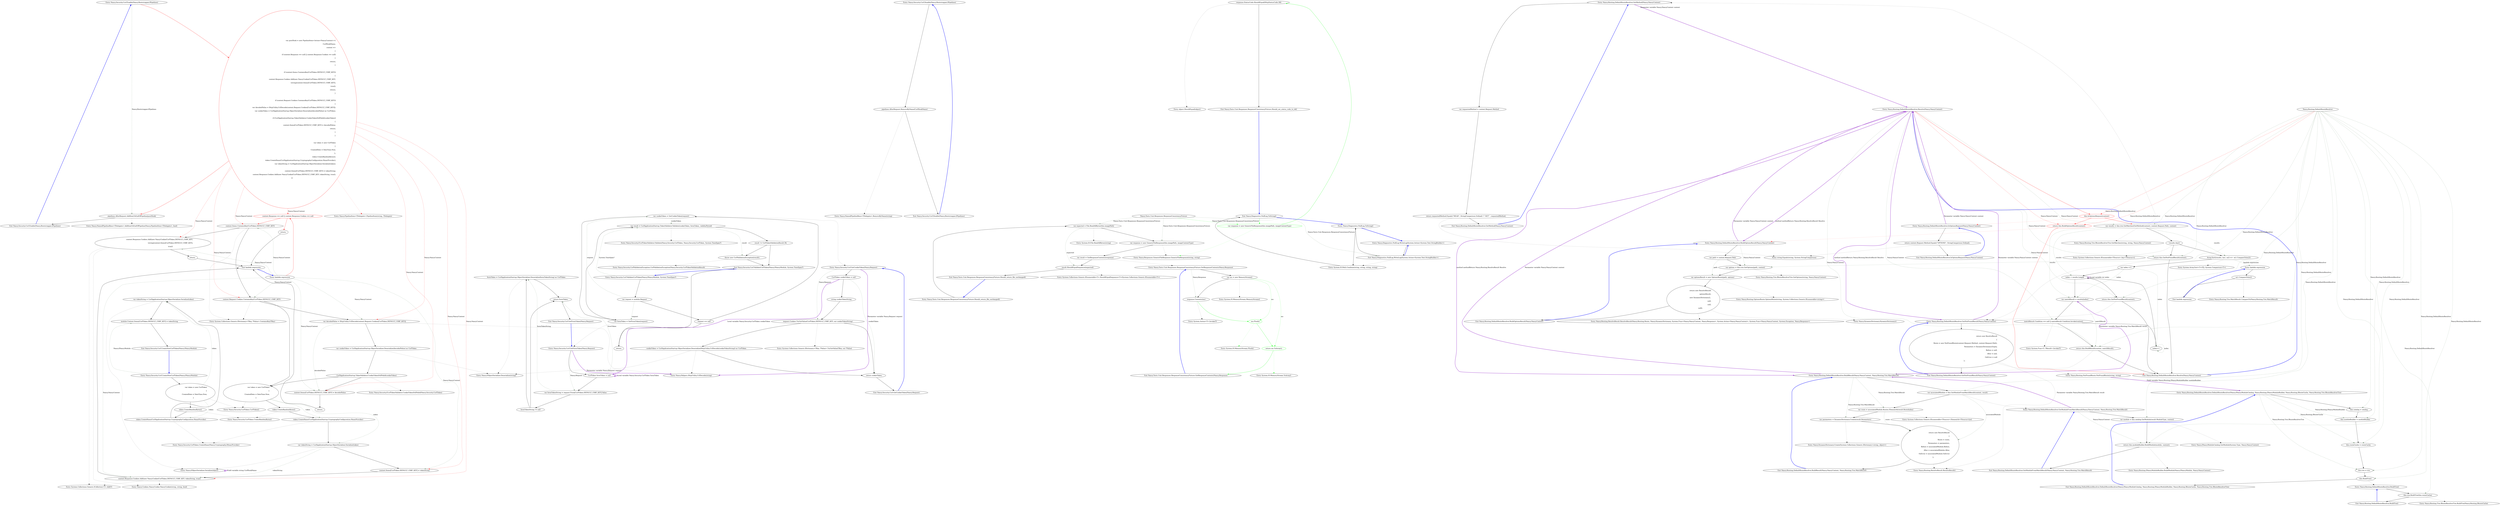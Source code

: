 digraph  {
n0 [label="Entry Nancy.Security.Csrf.Enable(Nancy.Bootstrapper.IPipelines)", span="19-19", cluster="Nancy.Security.Csrf.Enable(Nancy.Bootstrapper.IPipelines)"];
n1 [label="var postHook = new PipelineItem<Action<NancyContext>>(\r\n                CsrfHookName,\r\n                context =>\r\n                {\r\n                    if (context.Response == null || context.Response.Cookies == null)\r\n                    {\r\n                        return;\r\n                    }\r\n\r\n                    if (context.Items.ContainsKey(CsrfToken.DEFAULT_CSRF_KEY))\r\n                    {\r\n                        context.Response.Cookies.Add(new NancyCookie(CsrfToken.DEFAULT_CSRF_KEY,\r\n                                                                     (string)context.Items[CsrfToken.DEFAULT_CSRF_KEY],\r\n                                                                     true));\r\n                        return;\r\n                    }\r\n\r\n                    if (context.Request.Cookies.ContainsKey(CsrfToken.DEFAULT_CSRF_KEY))\r\n                    {\r\n                        var decodedValue = HttpUtility.UrlDecode(context.Request.Cookies[CsrfToken.DEFAULT_CSRF_KEY]);\r\n                        var cookieToken = CsrfApplicationStartup.ObjectSerializer.Deserialize(decodedValue) as CsrfToken;\r\n\r\n                        if (CsrfApplicationStartup.TokenValidator.CookieTokenStillValid(cookieToken))\r\n                        {\r\n                            context.Items[CsrfToken.DEFAULT_CSRF_KEY] = decodedValue;\r\n                            return;\r\n                        }\r\n                    }\r\n\r\n                    var token = new CsrfToken\r\n                    {\r\n                        CreatedDate = DateTime.Now,\r\n                    };\r\n                    token.CreateRandomBytes();\r\n                    token.CreateHmac(CsrfApplicationStartup.CryptographyConfiguration.HmacProvider);\r\n                    var tokenString = CsrfApplicationStartup.ObjectSerializer.Serialize(token);\r\n\r\n                    context.Items[CsrfToken.DEFAULT_CSRF_KEY] = tokenString;\r\n                    context.Response.Cookies.Add(new NancyCookie(CsrfToken.DEFAULT_CSRF_KEY, tokenString, true));\r\n                })", span="21-60", cluster="Nancy.Security.Csrf.Enable(Nancy.Bootstrapper.IPipelines)", color=red, community=0];
n2 [label="pipelines.AfterRequest.AddItemToEndOfPipeline(postHook)", span="62-62", cluster="Nancy.Security.Csrf.Enable(Nancy.Bootstrapper.IPipelines)"];
n4 [label="Entry Nancy.PipelineItem<TDelegate>.PipelineItem(string, TDelegate)", span="10-10", cluster="Nancy.PipelineItem<TDelegate>.PipelineItem(string, TDelegate)"];
n7 [label="context.Response == null || context.Response.Cookies == null", span="25-25", cluster="lambda expression", color=red, community=0];
n9 [label="context.Items.ContainsKey(CsrfToken.DEFAULT_CSRF_KEY)", span="30-30", cluster="lambda expression"];
n10 [label="context.Response.Cookies.Add(new NancyCookie(CsrfToken.DEFAULT_CSRF_KEY,\r\n                                                                     (string)context.Items[CsrfToken.DEFAULT_CSRF_KEY],\r\n                                                                     true))", span="32-34", cluster="lambda expression"];
n12 [label="context.Request.Cookies.ContainsKey(CsrfToken.DEFAULT_CSRF_KEY)", span="38-38", cluster="lambda expression"];
n13 [label="var decodedValue = HttpUtility.UrlDecode(context.Request.Cookies[CsrfToken.DEFAULT_CSRF_KEY])", span="40-40", cluster="lambda expression"];
n16 [label="context.Items[CsrfToken.DEFAULT_CSRF_KEY] = decodedValue", span="45-45", cluster="lambda expression"];
n22 [label="context.Items[CsrfToken.DEFAULT_CSRF_KEY] = tokenString", span="58-58", cluster="lambda expression"];
n23 [label="context.Response.Cookies.Add(new NancyCookie(CsrfToken.DEFAULT_CSRF_KEY, tokenString, true))", span="59-59", cluster="lambda expression"];
n3 [label="Exit Nancy.Security.Csrf.Enable(Nancy.Bootstrapper.IPipelines)", span="19-19", cluster="Nancy.Security.Csrf.Enable(Nancy.Bootstrapper.IPipelines)"];
n5 [label="Entry Nancy.NamedPipelineBase<TDelegate>.AddItemToEndOfPipeline(Nancy.PipelineItem<TDelegate>, bool)", span="80-80", cluster="Nancy.NamedPipelineBase<TDelegate>.AddItemToEndOfPipeline(Nancy.PipelineItem<TDelegate>, bool)"];
n6 [label="Entry lambda expression", span="23-60", cluster="lambda expression"];
n8 [label="return;", span="27-27", cluster="lambda expression"];
n25 [label="Entry System.Collections.Generic.IDictionary<TKey, TValue>.ContainsKey(TKey)", span="0-0", cluster="System.Collections.Generic.IDictionary<TKey, TValue>.ContainsKey(TKey)"];
n11 [label="return;", span="35-35", cluster="lambda expression"];
n26 [label="Entry Nancy.Cookies.NancyCookie.NancyCookie(string, string, bool)", span="15-15", cluster="Nancy.Cookies.NancyCookie.NancyCookie(string, string, bool)"];
n27 [label="Entry System.Collections.Generic.ICollection<T>.Add(T)", span="0-0", cluster="System.Collections.Generic.ICollection<T>.Add(T)"];
n18 [label="var token = new CsrfToken\r\n                    {\r\n                        CreatedDate = DateTime.Now,\r\n                    }", span="50-53", cluster="lambda expression"];
n14 [label="var cookieToken = CsrfApplicationStartup.ObjectSerializer.Deserialize(decodedValue) as CsrfToken", span="41-41", cluster="lambda expression"];
n28 [label="Entry Nancy.Helpers.HttpUtility.UrlDecode(string)", span="103-103", cluster="Nancy.Helpers.HttpUtility.UrlDecode(string)"];
n15 [label="CsrfApplicationStartup.TokenValidator.CookieTokenStillValid(cookieToken)", span="43-43", cluster="lambda expression"];
n29 [label="Entry Nancy.IObjectSerializer.Deserialize(string)", span="19-19", cluster="Nancy.IObjectSerializer.Deserialize(string)"];
n30 [label="Entry Nancy.Security.ICsrfTokenValidator.CookieTokenStillValid(Nancy.Security.CsrfToken)", span="23-23", cluster="Nancy.Security.ICsrfTokenValidator.CookieTokenStillValid(Nancy.Security.CsrfToken)"];
n17 [label="return;", span="46-46", cluster="lambda expression"];
n19 [label="token.CreateRandomBytes()", span="54-54", cluster="lambda expression"];
n31 [label="Entry Nancy.Security.CsrfToken.CsrfToken()", span="9-9", cluster="Nancy.Security.CsrfToken.CsrfToken()"];
n20 [label="token.CreateHmac(CsrfApplicationStartup.CryptographyConfiguration.HmacProvider)", span="55-55", cluster="lambda expression"];
n21 [label="var tokenString = CsrfApplicationStartup.ObjectSerializer.Serialize(token)", span="56-56", cluster="lambda expression"];
n32 [label="Entry Nancy.Security.CsrfToken.CreateRandomBytes()", span="40-40", cluster="Nancy.Security.CsrfToken.CreateRandomBytes()"];
n33 [label="Entry Nancy.Security.CsrfToken.CreateHmac(Nancy.Cryptography.IHmacProvider)", span="31-31", cluster="Nancy.Security.CsrfToken.CreateHmac(Nancy.Cryptography.IHmacProvider)"];
n34 [label="Entry Nancy.IObjectSerializer.Serialize(object)", span="12-12", cluster="Nancy.IObjectSerializer.Serialize(object)"];
n24 [label="Exit lambda expression", span="23-60", cluster="lambda expression"];
n35 [label="Entry Nancy.Security.Csrf.Disable(Nancy.Bootstrapper.IPipelines)", span="69-69", cluster="Nancy.Security.Csrf.Disable(Nancy.Bootstrapper.IPipelines)"];
n36 [label="pipelines.AfterRequest.RemoveByName(CsrfHookName)", span="71-71", cluster="Nancy.Security.Csrf.Disable(Nancy.Bootstrapper.IPipelines)"];
n37 [label="Exit Nancy.Security.Csrf.Disable(Nancy.Bootstrapper.IPipelines)", span="69-69", cluster="Nancy.Security.Csrf.Disable(Nancy.Bootstrapper.IPipelines)"];
n38 [label="Entry Nancy.NamedPipelineBase<TDelegate>.RemoveByName(string)", span="196-196", cluster="Nancy.NamedPipelineBase<TDelegate>.RemoveByName(string)"];
n39 [label="Entry Nancy.Security.Csrf.CreateNewCsrfToken(Nancy.INancyModule)", span="80-80", cluster="Nancy.Security.Csrf.CreateNewCsrfToken(Nancy.INancyModule)"];
n40 [label="var token = new CsrfToken\r\n            {\r\n                CreatedDate = DateTime.Now,\r\n            }", span="82-85", cluster="Nancy.Security.Csrf.CreateNewCsrfToken(Nancy.INancyModule)"];
n44 [label="module.Context.Items[CsrfToken.DEFAULT_CSRF_KEY] = tokenString", span="91-91", cluster="Nancy.Security.Csrf.CreateNewCsrfToken(Nancy.INancyModule)"];
n41 [label="token.CreateRandomBytes()", span="86-86", cluster="Nancy.Security.Csrf.CreateNewCsrfToken(Nancy.INancyModule)"];
n42 [label="token.CreateHmac(CsrfApplicationStartup.CryptographyConfiguration.HmacProvider)", span="87-87", cluster="Nancy.Security.Csrf.CreateNewCsrfToken(Nancy.INancyModule)"];
n43 [label="var tokenString = CsrfApplicationStartup.ObjectSerializer.Serialize(token)", span="89-89", cluster="Nancy.Security.Csrf.CreateNewCsrfToken(Nancy.INancyModule)"];
n45 [label="Exit Nancy.Security.Csrf.CreateNewCsrfToken(Nancy.INancyModule)", span="80-80", cluster="Nancy.Security.Csrf.CreateNewCsrfToken(Nancy.INancyModule)"];
n46 [label="Entry Nancy.Security.Csrf.ValidateCsrfToken(Nancy.INancyModule, System.TimeSpan?)", span="101-101", cluster="Nancy.Security.Csrf.ValidateCsrfToken(Nancy.INancyModule, System.TimeSpan?)"];
n47 [label="var request = module.Request", span="103-103", cluster="Nancy.Security.Csrf.ValidateCsrfToken(Nancy.INancyModule, System.TimeSpan?)"];
n52 [label="var result = CsrfApplicationStartup.TokenValidator.Validate(cookieToken, formToken, validityPeriod)", span="113-113", cluster="Nancy.Security.Csrf.ValidateCsrfToken(Nancy.INancyModule, System.TimeSpan?)"];
n48 [label="request == null", span="105-105", cluster="Nancy.Security.Csrf.ValidateCsrfToken(Nancy.INancyModule, System.TimeSpan?)"];
n50 [label="var cookieToken = GetCookieToken(request)", span="110-110", cluster="Nancy.Security.Csrf.ValidateCsrfToken(Nancy.INancyModule, System.TimeSpan?)"];
n51 [label="var formToken = GetFormToken(request)", span="111-111", cluster="Nancy.Security.Csrf.ValidateCsrfToken(Nancy.INancyModule, System.TimeSpan?)"];
n49 [label="return;", span="107-107", cluster="Nancy.Security.Csrf.ValidateCsrfToken(Nancy.INancyModule, System.TimeSpan?)"];
n56 [label="Entry Nancy.Security.Csrf.GetCookieToken(Nancy.Request)", span="134-134", cluster="Nancy.Security.Csrf.GetCookieToken(Nancy.Request)"];
n57 [label="Entry Nancy.Security.Csrf.GetFormToken(Nancy.Request)", span="121-121", cluster="Nancy.Security.Csrf.GetFormToken(Nancy.Request)"];
n53 [label="result != CsrfTokenValidationResult.Ok", span="115-115", cluster="Nancy.Security.Csrf.ValidateCsrfToken(Nancy.INancyModule, System.TimeSpan?)"];
n58 [label="Entry Nancy.Security.ICsrfTokenValidator.Validate(Nancy.Security.CsrfToken, Nancy.Security.CsrfToken, System.TimeSpan?)", span="16-16", cluster="Nancy.Security.ICsrfTokenValidator.Validate(Nancy.Security.CsrfToken, Nancy.Security.CsrfToken, System.TimeSpan?)"];
n54 [label="throw new CsrfValidationException(result);", span="117-117", cluster="Nancy.Security.Csrf.ValidateCsrfToken(Nancy.INancyModule, System.TimeSpan?)"];
n55 [label="Exit Nancy.Security.Csrf.ValidateCsrfToken(Nancy.INancyModule, System.TimeSpan?)", span="101-101", cluster="Nancy.Security.Csrf.ValidateCsrfToken(Nancy.INancyModule, System.TimeSpan?)"];
n59 [label="Entry Nancy.Security.CsrfValidationException.CsrfValidationException(Nancy.Security.CsrfTokenValidationResult)", span="8-8", cluster="Nancy.Security.CsrfValidationException.CsrfValidationException(Nancy.Security.CsrfTokenValidationResult)"];
n60 [label="CsrfToken formToken = null", span="123-123", cluster="Nancy.Security.Csrf.GetFormToken(Nancy.Request)"];
n61 [label="var formTokenString = request.Form[CsrfToken.DEFAULT_CSRF_KEY].Value", span="125-125", cluster="Nancy.Security.Csrf.GetFormToken(Nancy.Request)"];
n64 [label="return formToken;", span="131-131", cluster="Nancy.Security.Csrf.GetFormToken(Nancy.Request)"];
n62 [label="formTokenString != null", span="126-126", cluster="Nancy.Security.Csrf.GetFormToken(Nancy.Request)"];
n63 [label="formToken = CsrfApplicationStartup.ObjectSerializer.Deserialize(formTokenString) as CsrfToken", span="128-128", cluster="Nancy.Security.Csrf.GetFormToken(Nancy.Request)"];
n65 [label="Exit Nancy.Security.Csrf.GetFormToken(Nancy.Request)", span="121-121", cluster="Nancy.Security.Csrf.GetFormToken(Nancy.Request)"];
n66 [label="CsrfToken cookieToken = null", span="136-136", cluster="Nancy.Security.Csrf.GetCookieToken(Nancy.Request)"];
n68 [label="request.Cookies.TryGetValue(CsrfToken.DEFAULT_CSRF_KEY, out cookieTokenString)", span="139-139", cluster="Nancy.Security.Csrf.GetCookieToken(Nancy.Request)"];
n67 [label="string cookieTokenString", span="138-138", cluster="Nancy.Security.Csrf.GetCookieToken(Nancy.Request)"];
n70 [label="return cookieToken;", span="144-144", cluster="Nancy.Security.Csrf.GetCookieToken(Nancy.Request)"];
n69 [label="cookieToken = CsrfApplicationStartup.ObjectSerializer.Deserialize(HttpUtility.UrlDecode(cookieTokenString)) as CsrfToken", span="141-141", cluster="Nancy.Security.Csrf.GetCookieToken(Nancy.Request)"];
n72 [label="Entry System.Collections.Generic.IDictionary<TKey, TValue>.TryGetValue(TKey, out TValue)", span="0-0", cluster="System.Collections.Generic.IDictionary<TKey, TValue>.TryGetValue(TKey, out TValue)"];
n71 [label="Exit Nancy.Security.Csrf.GetCookieToken(Nancy.Request)", span="134-134", cluster="Nancy.Security.Csrf.GetCookieToken(Nancy.Request)"];
m0_9 [label="Entry object.ShouldEqual(object)", span="80-80", cluster="object.ShouldEqual(object)", file="CsrfFixture.cs"];
m0_26 [label="Entry System.IO.MemoryStream.Flush()", span="0-0", cluster="System.IO.MemoryStream.Flush()", file="CsrfFixture.cs"];
m0_18 [label="Entry System.Collections.Generic.IEnumerable<T>.ShouldEqualSequence<T>(System.Collections.Generic.IEnumerable<T>)", span="95-95", cluster="System.Collections.Generic.IEnumerable<T>.ShouldEqualSequence<T>(System.Collections.Generic.IEnumerable<T>)", file="CsrfFixture.cs"];
m0_16 [label="Entry System.IO.File.ReadAllBytes(string)", span="0-0", cluster="System.IO.File.ReadAllBytes(string)", file="CsrfFixture.cs"];
m0_17 [label="Entry Nancy.Tests.Unit.Responses.ResponseConsistencyFixture.GetResponseContents(Nancy.Response)", span="41-41", cluster="Nancy.Tests.Unit.Responses.ResponseConsistencyFixture.GetResponseContents(Nancy.Response)", file="CsrfFixture.cs"];
m0_21 [label="ms.Flush()", span="45-45", cluster="Nancy.Tests.Unit.Responses.ResponseConsistencyFixture.GetResponseContents(Nancy.Response)", color=green, community=0, file="CsrfFixture.cs"];
m0_19 [label="var ms = new MemoryStream()", span="43-43", cluster="Nancy.Tests.Unit.Responses.ResponseConsistencyFixture.GetResponseContents(Nancy.Response)", file="CsrfFixture.cs"];
m0_20 [label="response.Contents(ms)", span="44-44", cluster="Nancy.Tests.Unit.Responses.ResponseConsistencyFixture.GetResponseContents(Nancy.Response)", file="CsrfFixture.cs"];
m0_22 [label="return ms.ToArray();", span="47-47", cluster="Nancy.Tests.Unit.Responses.ResponseConsistencyFixture.GetResponseContents(Nancy.Response)", color=green, community=0, file="CsrfFixture.cs"];
m0_23 [label="Exit Nancy.Tests.Unit.Responses.ResponseConsistencyFixture.GetResponseContents(Nancy.Response)", span="41-41", cluster="Nancy.Tests.Unit.Responses.ResponseConsistencyFixture.GetResponseContents(Nancy.Response)", file="CsrfFixture.cs"];
m0_8 [label="Entry Nancy.Responses.GenericFileResponse.GenericFileResponse(string, string)", span="12-12", cluster="Nancy.Responses.GenericFileResponse.GenericFileResponse(string, string)", file="CsrfFixture.cs"];
m0_27 [label="Entry System.IO.MemoryStream.ToArray()", span="0-0", cluster="System.IO.MemoryStream.ToArray()", file="CsrfFixture.cs"];
m0_24 [label="Entry System.IO.MemoryStream.MemoryStream()", span="0-0", cluster="System.IO.MemoryStream.MemoryStream()", file="CsrfFixture.cs"];
m0_0 [label="Entry Nancy.Diagnostics.NullLog.WriteLog(System.Action<System.Text.StringBuilder>)", span="7-7", cluster="Nancy.Diagnostics.NullLog.WriteLog(System.Action<System.Text.StringBuilder>)", file="CsrfFixture.cs"];
m0_1 [label="Exit Nancy.Diagnostics.NullLog.WriteLog(System.Action<System.Text.StringBuilder>)", span="7-7", cluster="Nancy.Diagnostics.NullLog.WriteLog(System.Action<System.Text.StringBuilder>)", file="CsrfFixture.cs"];
m0_2 [label="Entry Nancy.Diagnostics.NullLog.ToString()", span="11-11", cluster="Nancy.Diagnostics.NullLog.ToString()", file="CsrfFixture.cs"];
m0_25 [label="Entry System.Action<T>.Invoke(T)", span="0-0", cluster="System.Action<T>.Invoke(T)", file="CsrfFixture.cs"];
m0_10 [label="Entry Nancy.Tests.Unit.Responses.ResponseConsistencyFixture.Should_return_file_unchanged()", span="28-28", cluster="Nancy.Tests.Unit.Responses.ResponseConsistencyFixture.Should_return_file_unchanged()", file="CsrfFixture.cs"];
m0_11 [label="var expected = File.ReadAllBytes(this.imagePath)", span="31-31", cluster="Nancy.Tests.Unit.Responses.ResponseConsistencyFixture.Should_return_file_unchanged()", file="CsrfFixture.cs"];
m0_12 [label="var response = new GenericFileResponse(this.imagePath, imageContentType)", span="32-32", cluster="Nancy.Tests.Unit.Responses.ResponseConsistencyFixture.Should_return_file_unchanged()", file="CsrfFixture.cs"];
m0_14 [label="result.ShouldEqualSequence(expected)", span="38-38", cluster="Nancy.Tests.Unit.Responses.ResponseConsistencyFixture.Should_return_file_unchanged()", file="CsrfFixture.cs"];
m0_13 [label="var result = GetResponseContents(response)", span="35-35", cluster="Nancy.Tests.Unit.Responses.ResponseConsistencyFixture.Should_return_file_unchanged()", file="CsrfFixture.cs"];
m0_15 [label="Exit Nancy.Tests.Unit.Responses.ResponseConsistencyFixture.Should_return_file_unchanged()", span="28-28", cluster="Nancy.Tests.Unit.Responses.ResponseConsistencyFixture.Should_return_file_unchanged()", file="CsrfFixture.cs"];
m0_4 [label="Exit Nancy.Diagnostics.NullLog.ToString()", span="11-11", cluster="Nancy.Diagnostics.NullLog.ToString()", file="CsrfFixture.cs"];
m0_5 [label="var response = new GenericFileResponse(this.imagePath, imageContentType)", span="21-21", cluster="Nancy.Tests.Unit.Responses.ResponseConsistencyFixture.Should_set_status_code_to_ok()", color=green, community=0, file="CsrfFixture.cs"];
m0_6 [label="response.StatusCode.ShouldEqual(HttpStatusCode.OK)", span="24-24", cluster="Nancy.Tests.Unit.Responses.ResponseConsistencyFixture.Should_set_status_code_to_ok()", file="CsrfFixture.cs"];
m0_7 [label="Exit Nancy.Tests.Unit.Responses.ResponseConsistencyFixture.Should_set_status_code_to_ok()", span="18-18", cluster="Nancy.Tests.Unit.Responses.ResponseConsistencyFixture.Should_set_status_code_to_ok()", file="CsrfFixture.cs"];
m0_3 [label="Entry System.IO.Path.Combine(string, string, string, string)", span="0-0", cluster="System.IO.Path.Combine(string, string, string, string)", file="CsrfFixture.cs"];
m0_28 [label="Nancy.Tests.Unit.Responses.ResponseConsistencyFixture", span="", file="CsrfFixture.cs"];
m1_28 [label="Entry Nancy.Routing.DefaultRouteResolver.GetMethod(Nancy.NancyContext)", span="120-120", cluster="Nancy.Routing.DefaultRouteResolver.GetMethod(Nancy.NancyContext)", file="DefaultRouteResolver.cs"];
m1_68 [label="var requestedMethod = context.Request.Method", span="122-122", cluster="Nancy.Routing.DefaultRouteResolver.GetMethod(Nancy.NancyContext)", file="DefaultRouteResolver.cs"];
m1_69 [label="return requestedMethod.Equals(''HEAD'', StringComparison.Ordinal) ? ''GET'' : requestedMethod;", span="124-124", cluster="Nancy.Routing.DefaultRouteResolver.GetMethod(Nancy.NancyContext)", file="DefaultRouteResolver.cs"];
m1_70 [label="Exit Nancy.Routing.DefaultRouteResolver.GetMethod(Nancy.NancyContext)", span="120-120", cluster="Nancy.Routing.DefaultRouteResolver.GetMethod(Nancy.NancyContext)", file="DefaultRouteResolver.cs"];
m1_10 [label="Entry Nancy.Routing.Trie.IRouteResolverTrie.BuildTrie(Nancy.Routing.IRouteCache)", span="13-13", cluster="Nancy.Routing.Trie.IRouteResolverTrie.BuildTrie(Nancy.Routing.IRouteCache)", file="DefaultRouteResolver.cs"];
m1_11 [label="Entry Nancy.Routing.DefaultRouteResolver.Resolve(Nancy.NancyContext)", span="35-35", cluster="Nancy.Routing.DefaultRouteResolver.Resolve(Nancy.NancyContext)", file="DefaultRouteResolver.cs"];
m1_12 [label="this.IsOptionsRequest(context)", span="37-37", cluster="Nancy.Routing.DefaultRouteResolver.Resolve(Nancy.NancyContext)", color=red, community=0, file="DefaultRouteResolver.cs"];
m1_13 [label="return this.BuildOptionsResult(context);", span="39-39", cluster="Nancy.Routing.DefaultRouteResolver.Resolve(Nancy.NancyContext)", color=red, community=0, file="DefaultRouteResolver.cs"];
m1_14 [label="var results = this.trie.GetMatches(GetMethod(context), context.Request.Path, context)", span="42-42", cluster="Nancy.Routing.DefaultRouteResolver.Resolve(Nancy.NancyContext)", file="DefaultRouteResolver.cs"];
m1_16 [label="return this.GetNotFoundResult(context);", span="46-46", cluster="Nancy.Routing.DefaultRouteResolver.Resolve(Nancy.NancyContext)", file="DefaultRouteResolver.cs"];
m1_21 [label="matchResult.Condition == null || matchResult.Condition.Invoke(context)", span="55-55", cluster="Nancy.Routing.DefaultRouteResolver.Resolve(Nancy.NancyContext)", file="DefaultRouteResolver.cs"];
m1_22 [label="return this.BuildResult(context, matchResult);", span="57-57", cluster="Nancy.Routing.DefaultRouteResolver.Resolve(Nancy.NancyContext)", file="DefaultRouteResolver.cs"];
m1_24 [label="return this.GetNotFoundResult(context);", span="61-61", cluster="Nancy.Routing.DefaultRouteResolver.Resolve(Nancy.NancyContext)", file="DefaultRouteResolver.cs"];
m1_15 [label="!results.Any()", span="44-44", cluster="Nancy.Routing.DefaultRouteResolver.Resolve(Nancy.NancyContext)", file="DefaultRouteResolver.cs"];
m1_17 [label="Array.Sort(results, (m1, m2) => -m1.CompareTo(m2))", span="50-50", cluster="Nancy.Routing.DefaultRouteResolver.Resolve(Nancy.NancyContext)", file="DefaultRouteResolver.cs"];
m1_19 [label="index < results.Length", span="52-52", cluster="Nancy.Routing.DefaultRouteResolver.Resolve(Nancy.NancyContext)", file="DefaultRouteResolver.cs"];
m1_20 [label="var matchResult = results[index]", span="54-54", cluster="Nancy.Routing.DefaultRouteResolver.Resolve(Nancy.NancyContext)", file="DefaultRouteResolver.cs"];
m1_18 [label="var index = 0", span="52-52", cluster="Nancy.Routing.DefaultRouteResolver.Resolve(Nancy.NancyContext)", file="DefaultRouteResolver.cs"];
m1_23 [label="index++", span="52-52", cluster="Nancy.Routing.DefaultRouteResolver.Resolve(Nancy.NancyContext)", file="DefaultRouteResolver.cs"];
m1_25 [label="Exit Nancy.Routing.DefaultRouteResolver.Resolve(Nancy.NancyContext)", span="35-35", cluster="Nancy.Routing.DefaultRouteResolver.Resolve(Nancy.NancyContext)", file="DefaultRouteResolver.cs"];
m1_67 [label="Entry Nancy.Routing.NotFoundRoute.NotFoundRoute(string, string)", span="14-14", cluster="Nancy.Routing.NotFoundRoute.NotFoundRoute(string, string)", file="DefaultRouteResolver.cs"];
m1_29 [label="Entry Nancy.Routing.Trie.IRouteResolverTrie.GetMatches(string, string, Nancy.NancyContext)", span="22-22", cluster="Nancy.Routing.Trie.IRouteResolverTrie.GetMatches(string, string, Nancy.NancyContext)", file="DefaultRouteResolver.cs"];
m1_46 [label="Entry Nancy.Routing.ResolveResult.ResolveResult(Nancy.Routing.Route, Nancy.DynamicDictionary, System.Func<Nancy.NancyContext, Nancy.Response>, System.Action<Nancy.NancyContext>, System.Func<Nancy.NancyContext, System.Exception, Nancy.Response>)", span="39-39", cluster="Nancy.Routing.ResolveResult.ResolveResult(Nancy.Routing.Route, Nancy.DynamicDictionary, System.Func<Nancy.NancyContext, Nancy.Response>, System.Action<Nancy.NancyContext>, System.Func<Nancy.NancyContext, System.Exception, Nancy.Response>)", file="DefaultRouteResolver.cs"];
m1_38 [label="Entry Nancy.Routing.Trie.MatchResult.CompareTo(Nancy.Routing.Trie.MatchResult)", span="58-58", cluster="Nancy.Routing.Trie.MatchResult.CompareTo(Nancy.Routing.Trie.MatchResult)", file="DefaultRouteResolver.cs"];
m1_44 [label="Entry Nancy.Routing.Trie.IRouteResolverTrie.GetOptions(string, Nancy.NancyContext)", span="30-30", cluster="Nancy.Routing.Trie.IRouteResolverTrie.GetOptions(string, Nancy.NancyContext)", file="DefaultRouteResolver.cs"];
m1_33 [label="Entry System.Func<T, TResult>.Invoke(T)", span="0-0", cluster="System.Func<T, TResult>.Invoke(T)", file="DefaultRouteResolver.cs"];
m1_30 [label="Entry System.Collections.Generic.IEnumerable<TSource>.Any<TSource>()", span="0-0", cluster="System.Collections.Generic.IEnumerable<TSource>.Any<TSource>()", file="DefaultRouteResolver.cs"];
m1_64 [label="Entry Nancy.Routing.INancyModuleBuilder.BuildModule(Nancy.INancyModule, Nancy.NancyContext)", span="13-13", cluster="Nancy.Routing.INancyModuleBuilder.BuildModule(Nancy.INancyModule, Nancy.NancyContext)", file="DefaultRouteResolver.cs"];
m1_0 [label="Entry Nancy.Routing.DefaultRouteResolver.DefaultRouteResolver(Nancy.INancyModuleCatalog, Nancy.Routing.INancyModuleBuilder, Nancy.Routing.IRouteCache, Nancy.Routing.Trie.IRouteResolverTrie)", span="20-20", cluster="Nancy.Routing.DefaultRouteResolver.DefaultRouteResolver(Nancy.INancyModuleCatalog, Nancy.Routing.INancyModuleBuilder, Nancy.Routing.IRouteCache, Nancy.Routing.Trie.IRouteResolverTrie)", file="DefaultRouteResolver.cs"];
m1_1 [label="this.catalog = catalog", span="22-22", cluster="Nancy.Routing.DefaultRouteResolver.DefaultRouteResolver(Nancy.INancyModuleCatalog, Nancy.Routing.INancyModuleBuilder, Nancy.Routing.IRouteCache, Nancy.Routing.Trie.IRouteResolverTrie)", file="DefaultRouteResolver.cs"];
m1_2 [label="this.moduleBuilder = moduleBuilder", span="23-23", cluster="Nancy.Routing.DefaultRouteResolver.DefaultRouteResolver(Nancy.INancyModuleCatalog, Nancy.Routing.INancyModuleBuilder, Nancy.Routing.IRouteCache, Nancy.Routing.Trie.IRouteResolverTrie)", file="DefaultRouteResolver.cs"];
m1_3 [label="this.routeCache = routeCache", span="24-24", cluster="Nancy.Routing.DefaultRouteResolver.DefaultRouteResolver(Nancy.INancyModuleCatalog, Nancy.Routing.INancyModuleBuilder, Nancy.Routing.IRouteCache, Nancy.Routing.Trie.IRouteResolverTrie)", file="DefaultRouteResolver.cs"];
m1_4 [label="this.trie = trie", span="25-25", cluster="Nancy.Routing.DefaultRouteResolver.DefaultRouteResolver(Nancy.INancyModuleCatalog, Nancy.Routing.INancyModuleBuilder, Nancy.Routing.IRouteCache, Nancy.Routing.Trie.IRouteResolverTrie)", file="DefaultRouteResolver.cs"];
m1_5 [label="this.BuildTrie()", span="27-27", cluster="Nancy.Routing.DefaultRouteResolver.DefaultRouteResolver(Nancy.INancyModuleCatalog, Nancy.Routing.INancyModuleBuilder, Nancy.Routing.IRouteCache, Nancy.Routing.Trie.IRouteResolverTrie)", file="DefaultRouteResolver.cs"];
m1_6 [label="Exit Nancy.Routing.DefaultRouteResolver.DefaultRouteResolver(Nancy.INancyModuleCatalog, Nancy.Routing.INancyModuleBuilder, Nancy.Routing.IRouteCache, Nancy.Routing.Trie.IRouteResolverTrie)", span="20-20", cluster="Nancy.Routing.DefaultRouteResolver.DefaultRouteResolver(Nancy.INancyModuleCatalog, Nancy.Routing.INancyModuleBuilder, Nancy.Routing.IRouteCache, Nancy.Routing.Trie.IRouteResolverTrie)", file="DefaultRouteResolver.cs"];
m1_27 [label="Entry Nancy.Routing.DefaultRouteResolver.BuildOptionsResult(Nancy.NancyContext)", span="64-64", cluster="Nancy.Routing.DefaultRouteResolver.BuildOptionsResult(Nancy.NancyContext)", file="DefaultRouteResolver.cs"];
m1_39 [label="var path = context.Request.Path", span="66-66", cluster="Nancy.Routing.DefaultRouteResolver.BuildOptionsResult(Nancy.NancyContext)", file="DefaultRouteResolver.cs"];
m1_40 [label="var options = this.trie.GetOptions(path, context)", span="68-68", cluster="Nancy.Routing.DefaultRouteResolver.BuildOptionsResult(Nancy.NancyContext)", file="DefaultRouteResolver.cs"];
m1_41 [label="var optionsResult = new OptionsRoute(path, options)", span="70-70", cluster="Nancy.Routing.DefaultRouteResolver.BuildOptionsResult(Nancy.NancyContext)", file="DefaultRouteResolver.cs"];
m1_42 [label="return new ResolveResult(\r\n                            optionsResult,\r\n                            new DynamicDictionary(), \r\n                            null,\r\n                            null,\r\n                            null);", span="72-77", cluster="Nancy.Routing.DefaultRouteResolver.BuildOptionsResult(Nancy.NancyContext)", file="DefaultRouteResolver.cs"];
m1_43 [label="Exit Nancy.Routing.DefaultRouteResolver.BuildOptionsResult(Nancy.NancyContext)", span="64-64", cluster="Nancy.Routing.DefaultRouteResolver.BuildOptionsResult(Nancy.NancyContext)", file="DefaultRouteResolver.cs"];
m1_26 [label="Entry Nancy.Routing.DefaultRouteResolver.IsOptionsRequest(Nancy.NancyContext)", span="80-80", cluster="Nancy.Routing.DefaultRouteResolver.IsOptionsRequest(Nancy.NancyContext)", file="DefaultRouteResolver.cs"];
m1_48 [label="return context.Request.Method.Equals(''OPTIONS'', StringComparison.Ordinal);", span="82-82", cluster="Nancy.Routing.DefaultRouteResolver.IsOptionsRequest(Nancy.NancyContext)", file="DefaultRouteResolver.cs"];
m1_49 [label="Exit Nancy.Routing.DefaultRouteResolver.IsOptionsRequest(Nancy.NancyContext)", span="80-80", cluster="Nancy.Routing.DefaultRouteResolver.IsOptionsRequest(Nancy.NancyContext)", file="DefaultRouteResolver.cs"];
m1_32 [label="Entry System.Array.Sort<T>(T[], System.Comparison<T>)", span="0-0", cluster="System.Array.Sort<T>(T[], System.Comparison<T>)", file="DefaultRouteResolver.cs"];
m1_34 [label="Entry Nancy.Routing.DefaultRouteResolver.BuildResult(Nancy.NancyContext, Nancy.Routing.Trie.MatchResult)", span="85-85", cluster="Nancy.Routing.DefaultRouteResolver.BuildResult(Nancy.NancyContext, Nancy.Routing.Trie.MatchResult)", file="DefaultRouteResolver.cs"];
m1_51 [label="var associatedModule = this.GetModuleFromMatchResult(context, result)", span="87-87", cluster="Nancy.Routing.DefaultRouteResolver.BuildResult(Nancy.NancyContext, Nancy.Routing.Trie.MatchResult)", file="DefaultRouteResolver.cs"];
m1_52 [label="var route = associatedModule.Routes.ElementAt(result.RouteIndex)", span="88-88", cluster="Nancy.Routing.DefaultRouteResolver.BuildResult(Nancy.NancyContext, Nancy.Routing.Trie.MatchResult)", file="DefaultRouteResolver.cs"];
m1_53 [label="var parameters = DynamicDictionary.Create(result.Parameters)", span="89-89", cluster="Nancy.Routing.DefaultRouteResolver.BuildResult(Nancy.NancyContext, Nancy.Routing.Trie.MatchResult)", file="DefaultRouteResolver.cs"];
m1_54 [label="return new ResolveResult\r\n            {\r\n                Route = route,\r\n                Parameters = parameters,\r\n                Before = associatedModule.Before,\r\n                After = associatedModule.After,\r\n                OnError = associatedModule.OnError\r\n            };", span="91-98", cluster="Nancy.Routing.DefaultRouteResolver.BuildResult(Nancy.NancyContext, Nancy.Routing.Trie.MatchResult)", file="DefaultRouteResolver.cs"];
m1_55 [label="Exit Nancy.Routing.DefaultRouteResolver.BuildResult(Nancy.NancyContext, Nancy.Routing.Trie.MatchResult)", span="85-85", cluster="Nancy.Routing.DefaultRouteResolver.BuildResult(Nancy.NancyContext, Nancy.Routing.Trie.MatchResult)", file="DefaultRouteResolver.cs"];
m1_59 [label="Entry Nancy.Routing.ResolveResult.ResolveResult()", span="34-34", cluster="Nancy.Routing.ResolveResult.ResolveResult()", file="DefaultRouteResolver.cs"];
m1_58 [label="Entry Nancy.DynamicDictionary.Create(System.Collections.Generic.IDictionary<string, object>)", span="32-32", cluster="Nancy.DynamicDictionary.Create(System.Collections.Generic.IDictionary<string, object>)", file="DefaultRouteResolver.cs"];
m1_56 [label="Entry Nancy.Routing.DefaultRouteResolver.GetModuleFromMatchResult(Nancy.NancyContext, Nancy.Routing.Trie.MatchResult)", span="101-101", cluster="Nancy.Routing.DefaultRouteResolver.GetModuleFromMatchResult(Nancy.NancyContext, Nancy.Routing.Trie.MatchResult)", file="DefaultRouteResolver.cs"];
m1_60 [label="var module = this.catalog.GetModule(result.ModuleType, context)", span="103-103", cluster="Nancy.Routing.DefaultRouteResolver.GetModuleFromMatchResult(Nancy.NancyContext, Nancy.Routing.Trie.MatchResult)", file="DefaultRouteResolver.cs"];
m1_61 [label="return this.moduleBuilder.BuildModule(module, context);", span="105-105", cluster="Nancy.Routing.DefaultRouteResolver.GetModuleFromMatchResult(Nancy.NancyContext, Nancy.Routing.Trie.MatchResult)", file="DefaultRouteResolver.cs"];
m1_62 [label="Exit Nancy.Routing.DefaultRouteResolver.GetModuleFromMatchResult(Nancy.NancyContext, Nancy.Routing.Trie.MatchResult)", span="101-101", cluster="Nancy.Routing.DefaultRouteResolver.GetModuleFromMatchResult(Nancy.NancyContext, Nancy.Routing.Trie.MatchResult)", file="DefaultRouteResolver.cs"];
m1_50 [label="Entry string.Equals(string, System.StringComparison)", span="0-0", cluster="string.Equals(string, System.StringComparison)", file="DefaultRouteResolver.cs"];
m1_35 [label="Entry lambda expression", span="50-50", cluster="lambda expression", file="DefaultRouteResolver.cs"];
m1_36 [label="-m1.CompareTo(m2)", span="50-50", cluster="lambda expression", file="DefaultRouteResolver.cs"];
m1_37 [label="Exit lambda expression", span="50-50", cluster="lambda expression", file="DefaultRouteResolver.cs"];
m1_7 [label="Entry Nancy.Routing.DefaultRouteResolver.BuildTrie()", span="30-30", cluster="Nancy.Routing.DefaultRouteResolver.BuildTrie()", file="DefaultRouteResolver.cs"];
m1_8 [label="this.trie.BuildTrie(this.routeCache)", span="32-32", cluster="Nancy.Routing.DefaultRouteResolver.BuildTrie()", file="DefaultRouteResolver.cs"];
m1_9 [label="Exit Nancy.Routing.DefaultRouteResolver.BuildTrie()", span="30-30", cluster="Nancy.Routing.DefaultRouteResolver.BuildTrie()", file="DefaultRouteResolver.cs"];
m1_45 [label="Entry Nancy.Routing.OptionsRoute.OptionsRoute(string, System.Collections.Generic.IEnumerable<string>)", span="9-9", cluster="Nancy.Routing.OptionsRoute.OptionsRoute(string, System.Collections.Generic.IEnumerable<string>)", file="DefaultRouteResolver.cs"];
m1_63 [label="Entry Nancy.INancyModuleCatalog.GetModule(System.Type, Nancy.NancyContext)", span="23-23", cluster="Nancy.INancyModuleCatalog.GetModule(System.Type, Nancy.NancyContext)", file="DefaultRouteResolver.cs"];
m1_57 [label="Entry System.Collections.Generic.IEnumerable<TSource>.ElementAt<TSource>(int)", span="0-0", cluster="System.Collections.Generic.IEnumerable<TSource>.ElementAt<TSource>(int)", file="DefaultRouteResolver.cs"];
m1_47 [label="Entry Nancy.DynamicDictionary.DynamicDictionary()", span="10-10", cluster="Nancy.DynamicDictionary.DynamicDictionary()", file="DefaultRouteResolver.cs"];
m1_31 [label="Entry Nancy.Routing.DefaultRouteResolver.GetNotFoundResult(Nancy.NancyContext)", span="108-108", cluster="Nancy.Routing.DefaultRouteResolver.GetNotFoundResult(Nancy.NancyContext)", file="DefaultRouteResolver.cs"];
m1_65 [label="return new ResolveResult\r\n            {\r\n                Route = new NotFoundRoute(context.Request.Method, context.Request.Path),\r\n                Parameters = DynamicDictionary.Empty,\r\n                Before = null,\r\n                After = null,\r\n                OnError = null\r\n            };", span="110-117", cluster="Nancy.Routing.DefaultRouteResolver.GetNotFoundResult(Nancy.NancyContext)", file="DefaultRouteResolver.cs"];
m1_66 [label="Exit Nancy.Routing.DefaultRouteResolver.GetNotFoundResult(Nancy.NancyContext)", span="108-108", cluster="Nancy.Routing.DefaultRouteResolver.GetNotFoundResult(Nancy.NancyContext)", file="DefaultRouteResolver.cs"];
m1_71 [label="Nancy.Routing.DefaultRouteResolver", span="", file="DefaultRouteResolver.cs"];
n0 -> n1  [key=0, style=solid, color=red];
n0 -> n2  [key=1, style=dashed, color=darkseagreen4, label="Nancy.Bootstrapper.IPipelines"];
n1 -> n2  [key=0, style=solid, color=red];
n1 -> n4  [key=2, style=dotted, color=red];
n1 -> n7  [key=1, style=dashed, color=red, label="Nancy.NancyContext"];
n1 -> n9  [key=1, style=dashed, color=red, label="Nancy.NancyContext"];
n1 -> n10  [key=1, style=dashed, color=red, label="Nancy.NancyContext"];
n1 -> n12  [key=1, style=dashed, color=red, label="Nancy.NancyContext"];
n1 -> n13  [key=1, style=dashed, color=red, label="Nancy.NancyContext"];
n1 -> n16  [key=1, style=dashed, color=red, label="Nancy.NancyContext"];
n1 -> n22  [key=1, style=dashed, color=red, label="Nancy.NancyContext"];
n1 -> n23  [key=1, style=dashed, color=red, label="Nancy.NancyContext"];
n2 -> n3  [key=0, style=solid];
n2 -> n5  [key=2, style=dotted];
n7 -> n8  [key=0, style=solid, color=red];
n7 -> n9  [key=0, style=solid, color=red];
n9 -> n10  [key=0, style=solid];
n9 -> n12  [key=0, style=solid];
n9 -> n25  [key=2, style=dotted];
n10 -> n11  [key=0, style=solid];
n10 -> n26  [key=2, style=dotted];
n10 -> n27  [key=2, style=dotted];
n12 -> n13  [key=0, style=solid];
n12 -> n18  [key=0, style=solid];
n12 -> n25  [key=2, style=dotted];
n13 -> n14  [key=0, style=solid];
n13 -> n28  [key=2, style=dotted];
n13 -> n16  [key=1, style=dashed, color=darkseagreen4, label=decodedValue];
n16 -> n17  [key=0, style=solid];
n22 -> n23  [key=0, style=solid];
n23 -> n24  [key=0, style=solid];
n23 -> n26  [key=2, style=dotted];
n23 -> n27  [key=2, style=dotted];
n3 -> n0  [key=0, style=bold, color=blue];
n6 -> n7  [key=0, style=solid, color=red];
n6 -> n9  [key=1, style=dashed, color=darkseagreen4, label="Nancy.NancyContext"];
n6 -> n10  [key=1, style=dashed, color=darkseagreen4, label="Nancy.NancyContext"];
n6 -> n12  [key=1, style=dashed, color=darkseagreen4, label="Nancy.NancyContext"];
n6 -> n13  [key=1, style=dashed, color=darkseagreen4, label="Nancy.NancyContext"];
n6 -> n16  [key=1, style=dashed, color=darkseagreen4, label="Nancy.NancyContext"];
n6 -> n22  [key=1, style=dashed, color=darkseagreen4, label="Nancy.NancyContext"];
n6 -> n23  [key=1, style=dashed, color=darkseagreen4, label="Nancy.NancyContext"];
n8 -> n24  [key=0, style=solid];
n11 -> n24  [key=0, style=solid];
n18 -> n19  [key=0, style=solid];
n18 -> n31  [key=2, style=dotted];
n18 -> n20  [key=1, style=dashed, color=darkseagreen4, label=token];
n18 -> n21  [key=1, style=dashed, color=darkseagreen4, label=token];
n14 -> n15  [key=0, style=solid];
n14 -> n29  [key=2, style=dotted];
n15 -> n16  [key=0, style=solid];
n15 -> n18  [key=0, style=solid];
n15 -> n30  [key=2, style=dotted];
n17 -> n24  [key=0, style=solid];
n19 -> n20  [key=0, style=solid];
n19 -> n32  [key=2, style=dotted];
n20 -> n21  [key=0, style=solid];
n20 -> n33  [key=2, style=dotted];
n21 -> n22  [key=0, style=solid];
n21 -> n34  [key=2, style=dotted];
n21 -> n23  [key=1, style=dashed, color=darkseagreen4, label=tokenString];
n34 -> n34  [key=3, color=darkorchid, style=bold, label="Field variable string CsrfHookName"];
n24 -> n6  [key=0, style=bold, color=blue];
n35 -> n36  [key=0, style=solid];
n36 -> n37  [key=0, style=solid];
n36 -> n38  [key=2, style=dotted];
n37 -> n35  [key=0, style=bold, color=blue];
n39 -> n40  [key=0, style=solid];
n39 -> n44  [key=1, style=dashed, color=darkseagreen4, label="Nancy.INancyModule"];
n40 -> n41  [key=0, style=solid];
n40 -> n31  [key=2, style=dotted];
n40 -> n42  [key=1, style=dashed, color=darkseagreen4, label=token];
n40 -> n43  [key=1, style=dashed, color=darkseagreen4, label=token];
n44 -> n45  [key=0, style=solid];
n41 -> n42  [key=0, style=solid];
n41 -> n32  [key=2, style=dotted];
n42 -> n43  [key=0, style=solid];
n42 -> n33  [key=2, style=dotted];
n43 -> n44  [key=0, style=solid];
n43 -> n34  [key=2, style=dotted];
n45 -> n39  [key=0, style=bold, color=blue];
n46 -> n47  [key=0, style=solid];
n46 -> n52  [key=1, style=dashed, color=darkseagreen4, label="System.TimeSpan?"];
n47 -> n48  [key=0, style=solid];
n47 -> n50  [key=1, style=dashed, color=darkseagreen4, label=request];
n47 -> n51  [key=1, style=dashed, color=darkseagreen4, label=request];
n52 -> n53  [key=0, style=solid];
n52 -> n58  [key=2, style=dotted];
n52 -> n54  [key=1, style=dashed, color=darkseagreen4, label=result];
n48 -> n49  [key=0, style=solid];
n48 -> n50  [key=0, style=solid];
n50 -> n51  [key=0, style=solid];
n50 -> n56  [key=2, style=dotted];
n50 -> n52  [key=1, style=dashed, color=darkseagreen4, label=cookieToken];
n51 -> n52  [key=0, style=solid];
n51 -> n57  [key=2, style=dotted];
n49 -> n55  [key=0, style=solid];
n56 -> n66  [key=0, style=solid];
n56 -> n68  [key=1, style=dashed, color=darkseagreen4, label="Nancy.Request"];
n56 -> n28  [key=3, color=darkorchid, style=bold, label="Parameter variable Nancy.Request request"];
n57 -> n60  [key=0, style=solid];
n57 -> n61  [key=1, style=dashed, color=darkseagreen4, label="Nancy.Request"];
n57 -> n28  [key=3, color=darkorchid, style=bold, label="Parameter variable Nancy.Request request"];
n53 -> n54  [key=0, style=solid];
n53 -> n55  [key=0, style=solid];
n54 -> n55  [key=0, style=solid];
n54 -> n59  [key=2, style=dotted];
n55 -> n46  [key=0, style=bold, color=blue];
n60 -> n61  [key=0, style=solid];
n60 -> n64  [key=1, style=dashed, color=darkseagreen4, label=formToken];
n60 -> n60  [key=3, color=darkorchid, style=bold, label="Local variable Nancy.Security.CsrfToken formToken"];
n61 -> n62  [key=0, style=solid];
n61 -> n63  [key=1, style=dashed, color=darkseagreen4, label=formTokenString];
n64 -> n65  [key=0, style=solid];
n62 -> n63  [key=0, style=solid];
n62 -> n64  [key=0, style=solid];
n63 -> n64  [key=0, style=solid];
n63 -> n29  [key=2, style=dotted];
n65 -> n57  [key=0, style=bold, color=blue];
n66 -> n67  [key=0, style=solid];
n66 -> n70  [key=1, style=dashed, color=darkseagreen4, label=cookieToken];
n66 -> n60  [key=3, color=darkorchid, style=bold, label="Local variable Nancy.Security.CsrfToken cookieToken"];
n68 -> n69  [key=0, style=solid];
n68 -> n70  [key=0, style=solid];
n68 -> n72  [key=2, style=dotted];
n67 -> n68  [key=0, style=solid];
n70 -> n71  [key=0, style=solid];
n69 -> n70  [key=0, style=solid];
n69 -> n28  [key=2, style=dotted];
n69 -> n29  [key=2, style=dotted];
n71 -> n56  [key=0, style=bold, color=blue];
m0_17 -> m0_19  [key=0, style=solid];
m0_17 -> m0_20  [key=1, style=dashed, color=darkseagreen4, label="Nancy.Response"];
m0_21 -> m0_22  [key=0, style=solid, color=green];
m0_21 -> m0_26  [key=2, style=dotted, color=green];
m0_19 -> m0_21  [key=1, style=dashed, color=green, label=ms];
m0_19 -> m0_22  [key=1, style=dashed, color=green, label=ms];
m0_19 -> m0_20  [key=0, style=solid];
m0_19 -> m0_24  [key=2, style=dotted];
m0_20 -> m0_21  [key=0, style=solid, color=green];
m0_20 -> m0_25  [key=2, style=dotted];
m0_22 -> m0_23  [key=0, style=solid, color=green];
m0_22 -> m0_27  [key=2, style=dotted, color=green];
m0_23 -> m0_17  [key=0, style=bold, color=blue];
m0_0 -> m0_1  [key=0, style=solid];
m0_1 -> m0_2  [key=0, style=solid];
m0_1 -> m0_3  [key=2, style=dotted];
m0_1 -> m0_0  [key=0, style=bold, color=blue];
m0_2 -> m0_0  [key=0, style=bold, color=blue];
m0_2 -> m0_3  [key=0, style=solid];
m0_10 -> m0_11  [key=0, style=solid];
m0_11 -> m0_12  [key=0, style=solid];
m0_11 -> m0_16  [key=2, style=dotted];
m0_11 -> m0_14  [key=1, style=dashed, color=darkseagreen4, label=expected];
m0_12 -> m0_8  [key=2, style=dotted];
m0_12 -> m0_13  [key=0, style=solid];
m0_14 -> m0_15  [key=0, style=solid];
m0_14 -> m0_18  [key=2, style=dotted];
m0_13 -> m0_17  [key=2, style=dotted];
m0_13 -> m0_14  [key=0, style=solid];
m0_15 -> m0_10  [key=0, style=bold, color=blue];
m0_4 -> m0_5  [key=0, style=solid, color=green];
m0_4 -> m0_2  [key=0, style=bold, color=blue];
m0_5 -> m0_6  [key=0, style=solid, color=green];
m0_5 -> m0_8  [key=2, style=dotted, color=green];
m0_6 -> m0_7  [key=0, style=solid];
m0_6 -> m0_9  [key=2, style=dotted];
m0_7 -> m0_4  [key=0, style=bold, color=blue];
m0_3 -> m0_4  [key=0, style=solid];
m0_28 -> m0_5  [key=1, style=dashed, color=green, label="Nancy.Tests.Unit.Responses.ResponseConsistencyFixture"];
m0_28 -> m0_1  [key=1, style=dashed, color=darkseagreen4, label="Nancy.Tests.Unit.Responses.ResponseConsistencyFixture"];
m0_28 -> m0_11  [key=1, style=dashed, color=darkseagreen4, label="Nancy.Tests.Unit.Responses.ResponseConsistencyFixture"];
m0_28 -> m0_12  [key=1, style=dashed, color=darkseagreen4, label="Nancy.Tests.Unit.Responses.ResponseConsistencyFixture"];
m1_28 -> m1_68  [key=0, style=solid];
m1_28 -> m1_11  [key=3, color=darkorchid, style=bold, label="Parameter variable Nancy.NancyContext context"];
m1_68 -> m1_69  [key=0, style=solid];
m1_69 -> m1_70  [key=0, style=solid];
m1_69 -> m1_50  [key=2, style=dotted];
m1_70 -> m1_28  [key=0, style=bold, color=blue];
m1_11 -> m1_12  [key=0, style=solid, color=red];
m1_11 -> m1_13  [key=1, style=dashed, color=red, label="Nancy.NancyContext"];
m1_11 -> m1_14  [key=1, style=dashed, color=darkseagreen4, label="Nancy.NancyContext"];
m1_11 -> m1_16  [key=1, style=dashed, color=darkseagreen4, label="Nancy.NancyContext"];
m1_11 -> m1_21  [key=1, style=dashed, color=darkseagreen4, label="Nancy.NancyContext"];
m1_11 -> m1_22  [key=1, style=dashed, color=darkseagreen4, label="Nancy.NancyContext"];
m1_11 -> m1_24  [key=1, style=dashed, color=darkseagreen4, label="Nancy.NancyContext"];
m1_11 -> m1_27  [key=3, color=darkorchid, style=bold, label="method methodReturn Nancy.Routing.ResolveResult Resolve"];
m1_11 -> m1_31  [key=3, color=darkorchid, style=bold, label="method methodReturn Nancy.Routing.ResolveResult Resolve"];
m1_11 -> m1_34  [key=3, color=darkorchid, style=bold, label="method methodReturn Nancy.Routing.ResolveResult Resolve"];
m1_12 -> m1_13  [key=0, style=solid, color=red];
m1_12 -> m1_14  [key=0, style=solid, color=red];
m1_12 -> m1_26  [key=2, style=dotted, color=red];
m1_13 -> m1_25  [key=0, style=solid, color=red];
m1_13 -> m1_27  [key=2, style=dotted, color=red];
m1_14 -> m1_15  [key=0, style=solid];
m1_14 -> m1_28  [key=2, style=dotted];
m1_14 -> m1_29  [key=2, style=dotted];
m1_14 -> m1_17  [key=1, style=dashed, color=darkseagreen4, label=results];
m1_14 -> m1_19  [key=1, style=dashed, color=darkseagreen4, label=results];
m1_14 -> m1_20  [key=1, style=dashed, color=darkseagreen4, label=results];
m1_16 -> m1_25  [key=0, style=solid];
m1_16 -> m1_31  [key=2, style=dotted];
m1_21 -> m1_22  [key=0, style=solid];
m1_21 -> m1_23  [key=0, style=solid];
m1_21 -> m1_33  [key=2, style=dotted];
m1_22 -> m1_25  [key=0, style=solid];
m1_22 -> m1_34  [key=2, style=dotted];
m1_24 -> m1_25  [key=0, style=solid];
m1_24 -> m1_31  [key=2, style=dotted];
m1_15 -> m1_16  [key=0, style=solid];
m1_15 -> m1_17  [key=0, style=solid];
m1_15 -> m1_30  [key=2, style=dotted];
m1_17 -> m1_18  [key=0, style=solid];
m1_17 -> m1_32  [key=2, style=dotted];
m1_17 -> m1_35  [key=1, style=dashed, color=darkseagreen4, label="lambda expression"];
m1_19 -> m1_20  [key=0, style=solid];
m1_19 -> m1_24  [key=0, style=solid];
m1_19 -> m1_19  [key=3, color=darkorchid, style=bold, label="Local variable int index"];
m1_20 -> m1_21  [key=0, style=solid];
m1_20 -> m1_22  [key=1, style=dashed, color=darkseagreen4, label=matchResult];
m1_18 -> m1_19  [key=0, style=solid];
m1_18 -> m1_20  [key=1, style=dashed, color=darkseagreen4, label=index];
m1_18 -> m1_23  [key=1, style=dashed, color=darkseagreen4, label=index];
m1_23 -> m1_19  [key=0, style=solid];
m1_23 -> m1_23  [key=1, style=dashed, color=darkseagreen4, label=index];
m1_25 -> m1_11  [key=0, style=bold, color=blue];
m1_67 -> m1_0  [key=3, color=darkorchid, style=bold, label="Field variable Nancy.Routing.INancyModuleBuilder moduleBuilder"];
m1_0 -> m1_1  [key=0, style=solid];
m1_0 -> m1_2  [key=1, style=dashed, color=darkseagreen4, label="Nancy.Routing.INancyModuleBuilder"];
m1_0 -> m1_3  [key=1, style=dashed, color=darkseagreen4, label="Nancy.Routing.IRouteCache"];
m1_0 -> m1_4  [key=1, style=dashed, color=darkseagreen4, label="Nancy.Routing.Trie.IRouteResolverTrie"];
m1_1 -> m1_2  [key=0, style=solid];
m1_2 -> m1_3  [key=0, style=solid];
m1_3 -> m1_4  [key=0, style=solid];
m1_4 -> m1_5  [key=0, style=solid];
m1_5 -> m1_6  [key=0, style=solid];
m1_5 -> m1_7  [key=2, style=dotted];
m1_6 -> m1_0  [key=0, style=bold, color=blue];
m1_27 -> m1_39  [key=0, style=solid];
m1_27 -> m1_40  [key=1, style=dashed, color=darkseagreen4, label="Nancy.NancyContext"];
m1_27 -> m1_11  [key=3, color=darkorchid, style=bold, label="Parameter variable Nancy.NancyContext context"];
m1_39 -> m1_40  [key=0, style=solid];
m1_39 -> m1_41  [key=1, style=dashed, color=darkseagreen4, label=path];
m1_40 -> m1_41  [key=0, style=solid];
m1_40 -> m1_44  [key=2, style=dotted];
m1_41 -> m1_42  [key=0, style=solid];
m1_41 -> m1_45  [key=2, style=dotted];
m1_42 -> m1_43  [key=0, style=solid];
m1_42 -> m1_46  [key=2, style=dotted];
m1_42 -> m1_47  [key=2, style=dotted];
m1_43 -> m1_27  [key=0, style=bold, color=blue];
m1_26 -> m1_48  [key=0, style=solid];
m1_26 -> m1_11  [key=3, color=darkorchid, style=bold, label="Parameter variable Nancy.NancyContext context"];
m1_48 -> m1_49  [key=0, style=solid];
m1_48 -> m1_50  [key=2, style=dotted];
m1_49 -> m1_26  [key=0, style=bold, color=blue];
m1_34 -> m1_51  [key=0, style=solid];
m1_34 -> m1_52  [key=1, style=dashed, color=darkseagreen4, label="Nancy.Routing.Trie.MatchResult"];
m1_34 -> m1_53  [key=1, style=dashed, color=darkseagreen4, label="Nancy.Routing.Trie.MatchResult"];
m1_34 -> m1_11  [key=3, color=darkorchid, style=bold, label="Parameter variable Nancy.NancyContext context"];
m1_34 -> m1_20  [key=3, color=darkorchid, style=bold, label="Parameter variable Nancy.Routing.Trie.MatchResult result"];
m1_51 -> m1_52  [key=0, style=solid];
m1_51 -> m1_56  [key=2, style=dotted];
m1_51 -> m1_54  [key=1, style=dashed, color=darkseagreen4, label=associatedModule];
m1_52 -> m1_53  [key=0, style=solid];
m1_52 -> m1_57  [key=2, style=dotted];
m1_52 -> m1_54  [key=1, style=dashed, color=darkseagreen4, label=route];
m1_53 -> m1_54  [key=0, style=solid];
m1_53 -> m1_58  [key=2, style=dotted];
m1_54 -> m1_55  [key=0, style=solid];
m1_54 -> m1_59  [key=2, style=dotted];
m1_55 -> m1_34  [key=0, style=bold, color=blue];
m1_56 -> m1_60  [key=0, style=solid];
m1_56 -> m1_61  [key=1, style=dashed, color=darkseagreen4, label="Nancy.NancyContext"];
m1_56 -> m1_34  [key=3, color=darkorchid, style=bold, label="Parameter variable Nancy.Routing.Trie.MatchResult result"];
m1_60 -> m1_61  [key=0, style=solid];
m1_60 -> m1_63  [key=2, style=dotted];
m1_61 -> m1_62  [key=0, style=solid];
m1_61 -> m1_64  [key=2, style=dotted];
m1_62 -> m1_56  [key=0, style=bold, color=blue];
m1_35 -> m1_36  [key=0, style=solid];
m1_36 -> m1_37  [key=0, style=solid];
m1_36 -> m1_38  [key=2, style=dotted];
m1_37 -> m1_35  [key=0, style=bold, color=blue];
m1_7 -> m1_8  [key=0, style=solid];
m1_8 -> m1_9  [key=0, style=solid];
m1_8 -> m1_10  [key=2, style=dotted];
m1_9 -> m1_7  [key=0, style=bold, color=blue];
m1_31 -> m1_65  [key=0, style=solid];
m1_31 -> m1_11  [key=3, color=darkorchid, style=bold, label="Parameter variable Nancy.NancyContext context"];
m1_65 -> m1_66  [key=0, style=solid];
m1_65 -> m1_59  [key=2, style=dotted];
m1_65 -> m1_67  [key=2, style=dotted];
m1_66 -> m1_31  [key=0, style=bold, color=blue];
m1_71 -> m1_1  [key=1, style=dashed, color=darkseagreen4, label="Nancy.Routing.DefaultRouteResolver"];
m1_71 -> m1_2  [key=1, style=dashed, color=darkseagreen4, label="Nancy.Routing.DefaultRouteResolver"];
m1_71 -> m1_3  [key=1, style=dashed, color=darkseagreen4, label="Nancy.Routing.DefaultRouteResolver"];
m1_71 -> m1_4  [key=1, style=dashed, color=darkseagreen4, label="Nancy.Routing.DefaultRouteResolver"];
m1_71 -> m1_5  [key=1, style=dashed, color=darkseagreen4, label="Nancy.Routing.DefaultRouteResolver"];
m1_71 -> m1_8  [key=1, style=dashed, color=darkseagreen4, label="Nancy.Routing.DefaultRouteResolver"];
m1_71 -> m1_12  [key=1, style=dashed, color=red, label="Nancy.Routing.DefaultRouteResolver"];
m1_71 -> m1_13  [key=1, style=dashed, color=red, label="Nancy.Routing.DefaultRouteResolver"];
m1_71 -> m1_14  [key=1, style=dashed, color=darkseagreen4, label="Nancy.Routing.DefaultRouteResolver"];
m1_71 -> m1_16  [key=1, style=dashed, color=darkseagreen4, label="Nancy.Routing.DefaultRouteResolver"];
m1_71 -> m1_22  [key=1, style=dashed, color=darkseagreen4, label="Nancy.Routing.DefaultRouteResolver"];
m1_71 -> m1_24  [key=1, style=dashed, color=darkseagreen4, label="Nancy.Routing.DefaultRouteResolver"];
m1_71 -> m1_40  [key=1, style=dashed, color=darkseagreen4, label="Nancy.Routing.DefaultRouteResolver"];
m1_71 -> m1_51  [key=1, style=dashed, color=darkseagreen4, label="Nancy.Routing.DefaultRouteResolver"];
m1_71 -> m1_60  [key=1, style=dashed, color=darkseagreen4, label="Nancy.Routing.DefaultRouteResolver"];
m1_71 -> m1_61  [key=1, style=dashed, color=darkseagreen4, label="Nancy.Routing.DefaultRouteResolver"];
}
